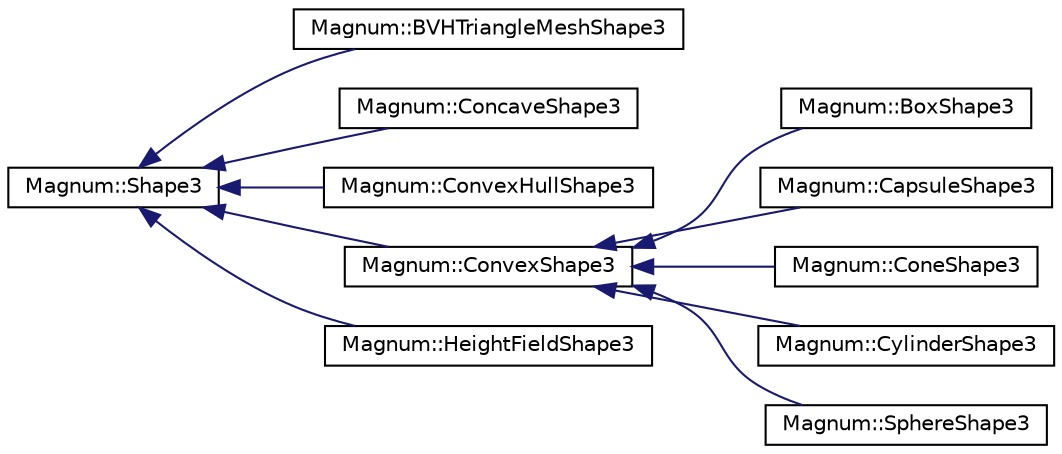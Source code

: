 digraph "圖形化之類別階層"
{
  edge [fontname="Helvetica",fontsize="10",labelfontname="Helvetica",labelfontsize="10"];
  node [fontname="Helvetica",fontsize="10",shape=record];
  rankdir="LR";
  Node1 [label="Magnum::Shape3",height=0.2,width=0.4,color="black", fillcolor="white", style="filled",URL="$class_magnum_1_1_shape3.html",tooltip="Shape3. "];
  Node1 -> Node2 [dir="back",color="midnightblue",fontsize="10",style="solid",fontname="Helvetica"];
  Node2 [label="Magnum::BVHTriangleMeshShape3",height=0.2,width=0.4,color="black", fillcolor="white", style="filled",URL="$class_magnum_1_1_b_v_h_triangle_mesh_shape3.html",tooltip="BVHTriangleMeshShape3. "];
  Node1 -> Node3 [dir="back",color="midnightblue",fontsize="10",style="solid",fontname="Helvetica"];
  Node3 [label="Magnum::ConcaveShape3",height=0.2,width=0.4,color="black", fillcolor="white", style="filled",URL="$class_magnum_1_1_concave_shape3.html",tooltip="ConcaveShape3. "];
  Node1 -> Node4 [dir="back",color="midnightblue",fontsize="10",style="solid",fontname="Helvetica"];
  Node4 [label="Magnum::ConvexHullShape3",height=0.2,width=0.4,color="black", fillcolor="white", style="filled",URL="$class_magnum_1_1_convex_hull_shape3.html"];
  Node1 -> Node5 [dir="back",color="midnightblue",fontsize="10",style="solid",fontname="Helvetica"];
  Node5 [label="Magnum::ConvexShape3",height=0.2,width=0.4,color="black", fillcolor="white", style="filled",URL="$class_magnum_1_1_convex_shape3.html",tooltip="ConvexShape3. "];
  Node5 -> Node6 [dir="back",color="midnightblue",fontsize="10",style="solid",fontname="Helvetica"];
  Node6 [label="Magnum::BoxShape3",height=0.2,width=0.4,color="black", fillcolor="white", style="filled",URL="$class_magnum_1_1_box_shape3.html",tooltip="BoxShape3. "];
  Node5 -> Node7 [dir="back",color="midnightblue",fontsize="10",style="solid",fontname="Helvetica"];
  Node7 [label="Magnum::CapsuleShape3",height=0.2,width=0.4,color="black", fillcolor="white", style="filled",URL="$class_magnum_1_1_capsule_shape3.html",tooltip="CapsuleShape3. "];
  Node5 -> Node8 [dir="back",color="midnightblue",fontsize="10",style="solid",fontname="Helvetica"];
  Node8 [label="Magnum::ConeShape3",height=0.2,width=0.4,color="black", fillcolor="white", style="filled",URL="$class_magnum_1_1_cone_shape3.html",tooltip="ConeShape3. "];
  Node5 -> Node9 [dir="back",color="midnightblue",fontsize="10",style="solid",fontname="Helvetica"];
  Node9 [label="Magnum::CylinderShape3",height=0.2,width=0.4,color="black", fillcolor="white", style="filled",URL="$class_magnum_1_1_cylinder_shape3.html",tooltip="CylinderShape3. "];
  Node5 -> Node10 [dir="back",color="midnightblue",fontsize="10",style="solid",fontname="Helvetica"];
  Node10 [label="Magnum::SphereShape3",height=0.2,width=0.4,color="black", fillcolor="white", style="filled",URL="$class_magnum_1_1_sphere_shape3.html",tooltip="SphereShape3. "];
  Node1 -> Node11 [dir="back",color="midnightblue",fontsize="10",style="solid",fontname="Helvetica"];
  Node11 [label="Magnum::HeightFieldShape3",height=0.2,width=0.4,color="black", fillcolor="white", style="filled",URL="$class_magnum_1_1_height_field_shape3.html",tooltip="HeightFieldShape3. "];
}
